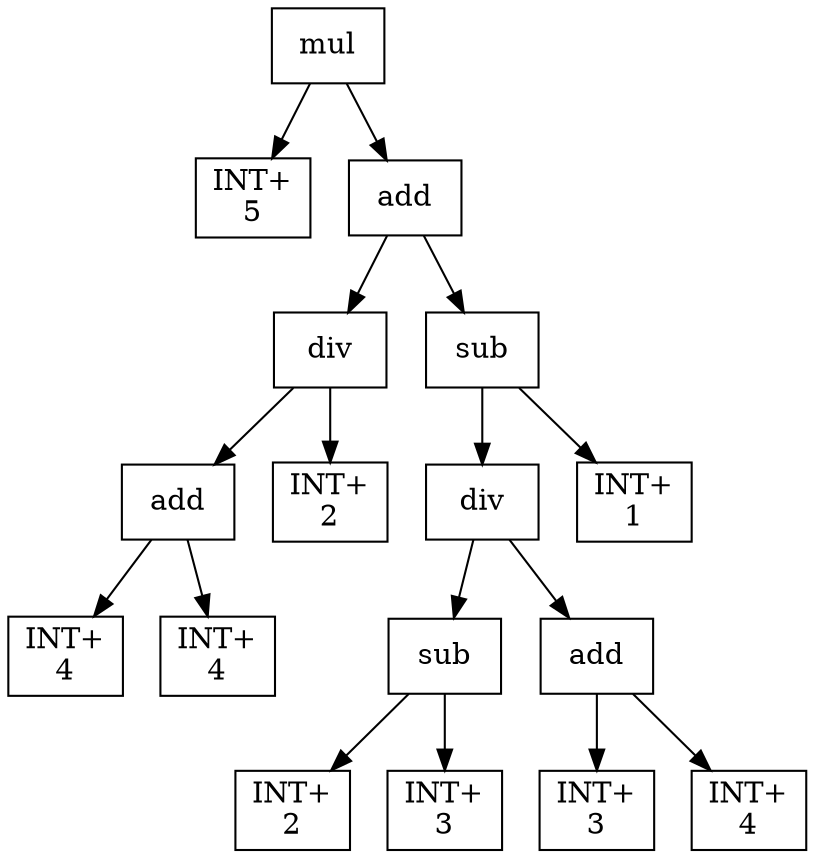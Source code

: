 digraph expr {
  node [shape=box];
  n1 [label="mul"];
  n2 [label="INT+\n5"];
  n3 [label="add"];
  n4 [label="div"];
  n5 [label="add"];
  n6 [label="INT+\n4"];
  n7 [label="INT+\n4"];
  n5 -> n6;
  n5 -> n7;
  n8 [label="INT+\n2"];
  n4 -> n5;
  n4 -> n8;
  n9 [label="sub"];
  n10 [label="div"];
  n11 [label="sub"];
  n12 [label="INT+\n2"];
  n13 [label="INT+\n3"];
  n11 -> n12;
  n11 -> n13;
  n14 [label="add"];
  n15 [label="INT+\n3"];
  n16 [label="INT+\n4"];
  n14 -> n15;
  n14 -> n16;
  n10 -> n11;
  n10 -> n14;
  n17 [label="INT+\n1"];
  n9 -> n10;
  n9 -> n17;
  n3 -> n4;
  n3 -> n9;
  n1 -> n2;
  n1 -> n3;
}